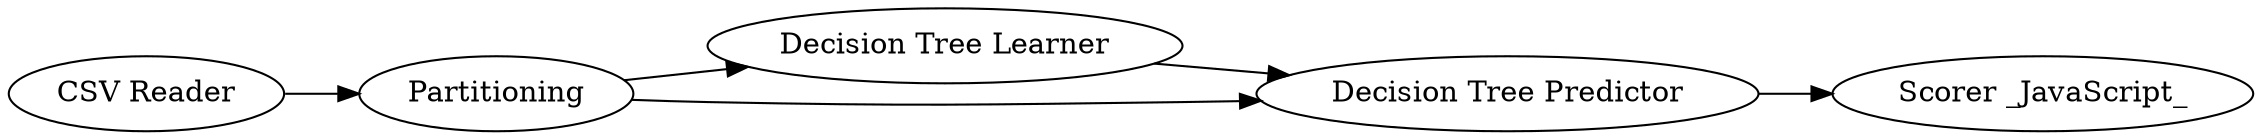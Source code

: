 digraph {
	38 -> 39
	39 -> 40
	1 -> 38
	40 -> 41
	38 -> 40
	1 [label="CSV Reader"]
	41 [label="Scorer _JavaScript_"]
	40 [label="Decision Tree Predictor"]
	39 [label="Decision Tree Learner"]
	38 [label=Partitioning]
	rankdir=LR
}
